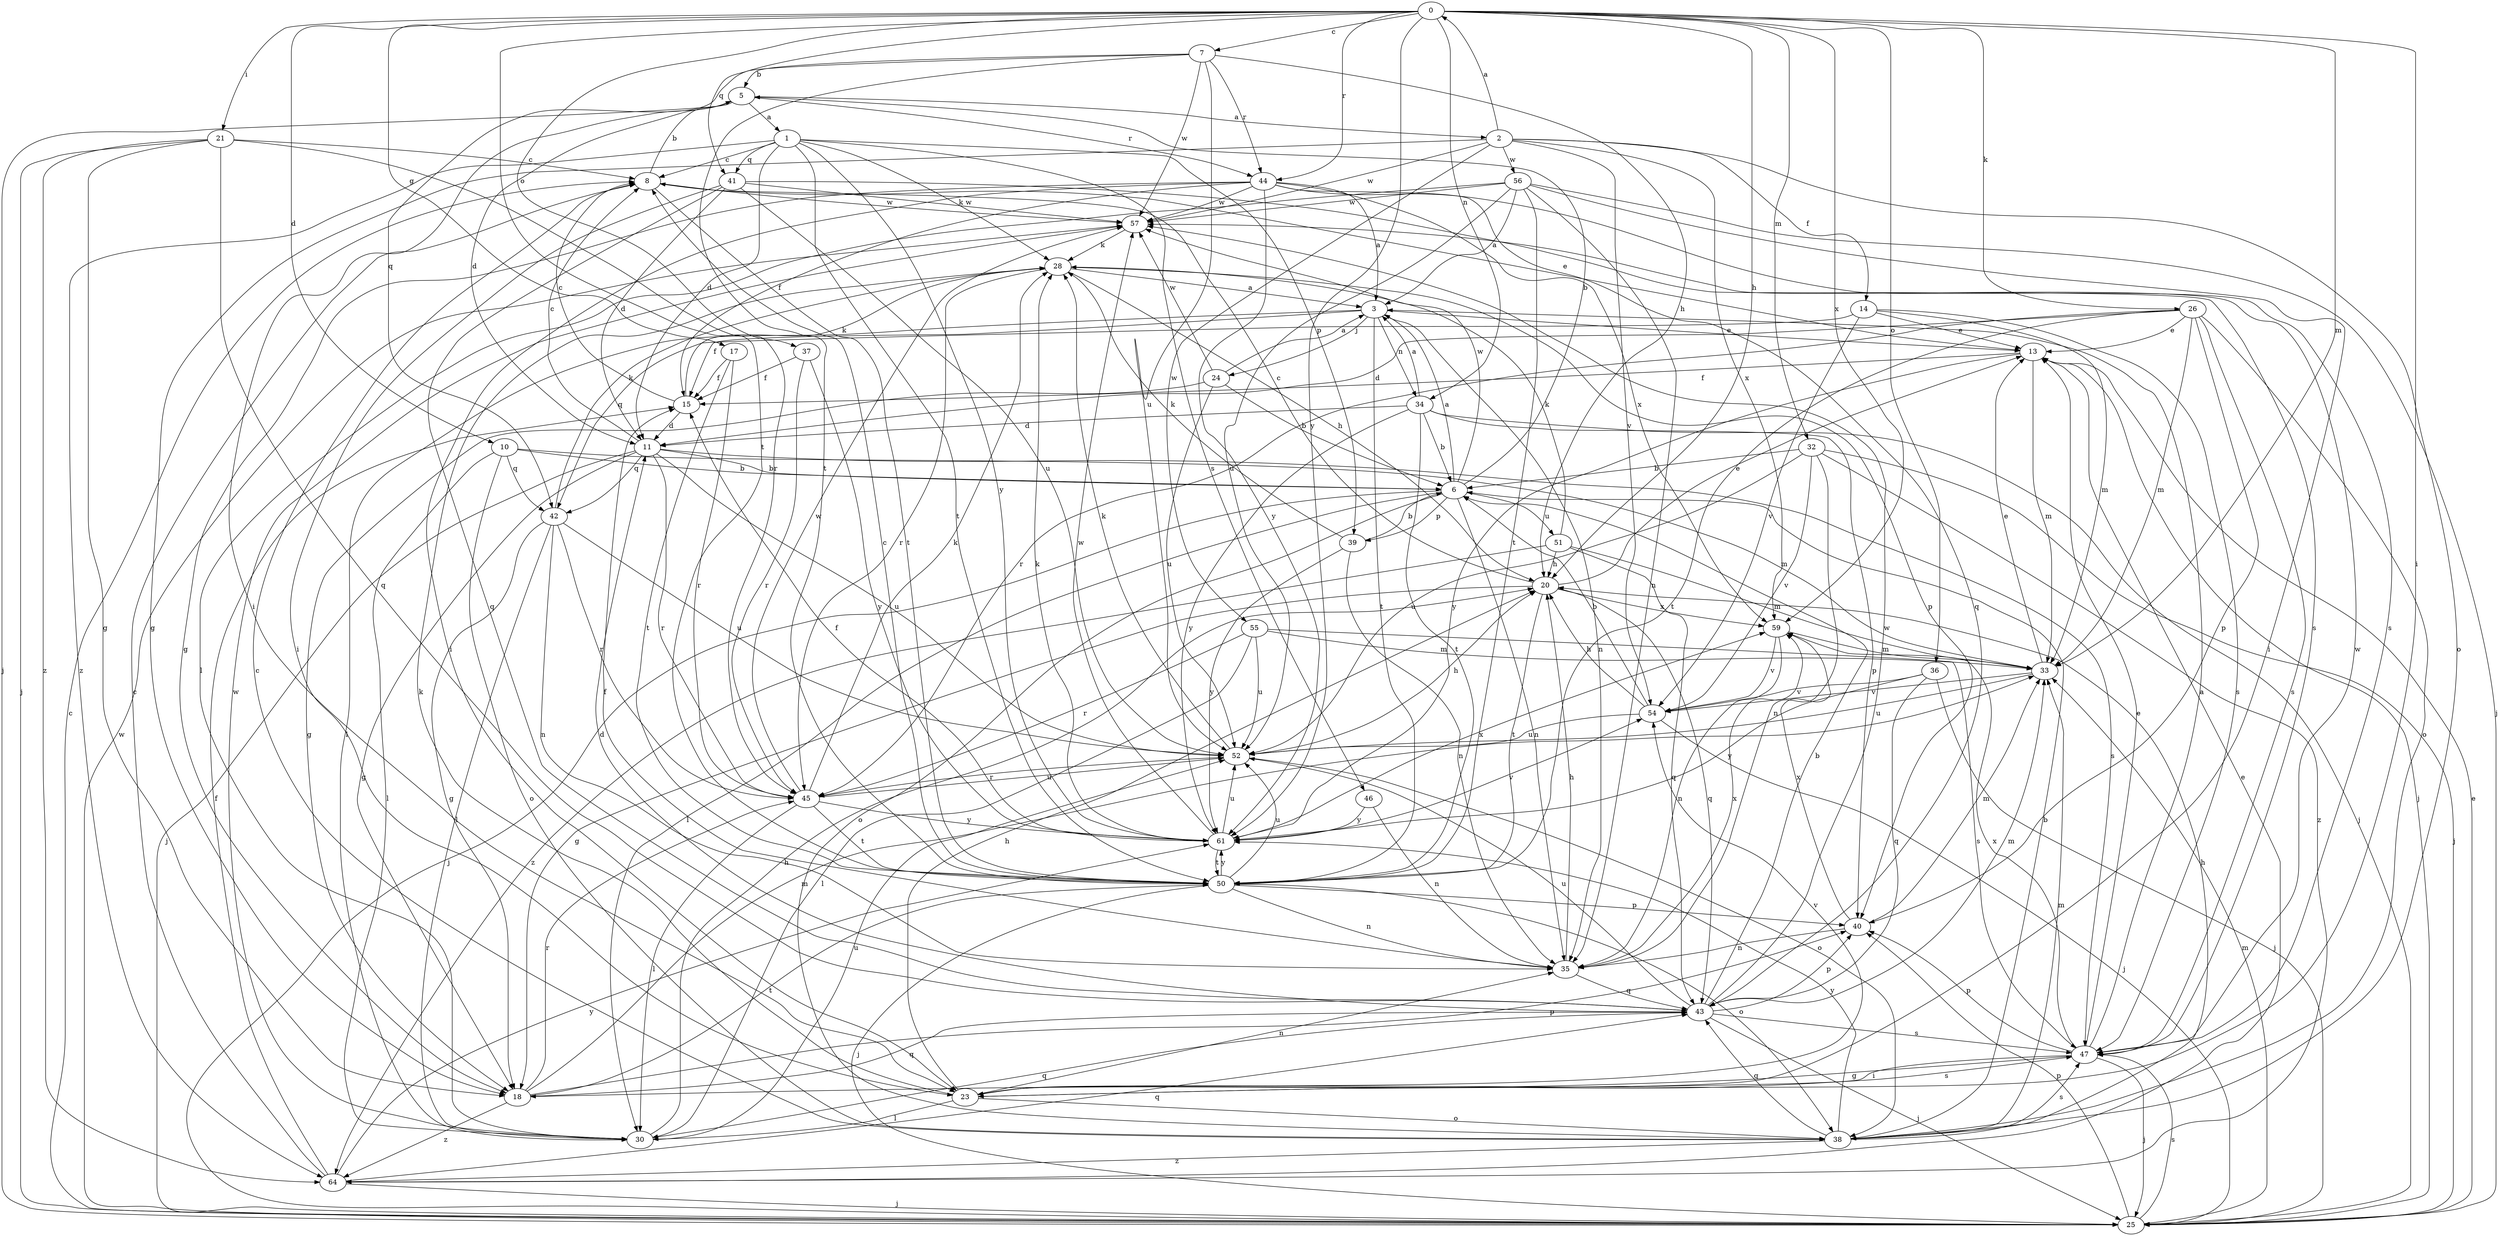 strict digraph  {
0;
1;
2;
3;
5;
6;
7;
8;
10;
11;
13;
14;
15;
17;
18;
20;
21;
23;
24;
25;
26;
28;
30;
32;
33;
34;
35;
36;
37;
38;
39;
40;
41;
42;
43;
44;
45;
46;
47;
50;
51;
52;
54;
55;
56;
57;
59;
61;
64;
0 -> 7  [label=c];
0 -> 10  [label=d];
0 -> 17  [label=g];
0 -> 20  [label=h];
0 -> 21  [label=i];
0 -> 23  [label=i];
0 -> 26  [label=k];
0 -> 32  [label=m];
0 -> 33  [label=m];
0 -> 34  [label=n];
0 -> 36  [label=o];
0 -> 37  [label=o];
0 -> 41  [label=q];
0 -> 44  [label=r];
0 -> 50  [label=t];
0 -> 59  [label=x];
0 -> 61  [label=y];
1 -> 8  [label=c];
1 -> 11  [label=d];
1 -> 28  [label=k];
1 -> 39  [label=p];
1 -> 41  [label=q];
1 -> 46  [label=s];
1 -> 50  [label=t];
1 -> 61  [label=y];
1 -> 64  [label=z];
2 -> 0  [label=a];
2 -> 14  [label=f];
2 -> 18  [label=g];
2 -> 38  [label=o];
2 -> 54  [label=v];
2 -> 55  [label=w];
2 -> 56  [label=w];
2 -> 57  [label=w];
2 -> 59  [label=x];
3 -> 13  [label=e];
3 -> 15  [label=f];
3 -> 24  [label=j];
3 -> 30  [label=l];
3 -> 34  [label=n];
3 -> 35  [label=n];
3 -> 50  [label=t];
5 -> 1  [label=a];
5 -> 2  [label=a];
5 -> 11  [label=d];
5 -> 23  [label=i];
5 -> 25  [label=j];
5 -> 44  [label=r];
6 -> 3  [label=a];
6 -> 5  [label=b];
6 -> 25  [label=j];
6 -> 30  [label=l];
6 -> 35  [label=n];
6 -> 38  [label=o];
6 -> 39  [label=p];
6 -> 51  [label=u];
6 -> 57  [label=w];
7 -> 5  [label=b];
7 -> 20  [label=h];
7 -> 42  [label=q];
7 -> 44  [label=r];
7 -> 50  [label=t];
7 -> 52  [label=u];
7 -> 57  [label=w];
8 -> 5  [label=b];
8 -> 13  [label=e];
8 -> 50  [label=t];
8 -> 57  [label=w];
10 -> 6  [label=b];
10 -> 30  [label=l];
10 -> 33  [label=m];
10 -> 38  [label=o];
10 -> 42  [label=q];
11 -> 6  [label=b];
11 -> 8  [label=c];
11 -> 18  [label=g];
11 -> 25  [label=j];
11 -> 42  [label=q];
11 -> 45  [label=r];
11 -> 47  [label=s];
11 -> 52  [label=u];
13 -> 15  [label=f];
13 -> 25  [label=j];
13 -> 33  [label=m];
13 -> 61  [label=y];
14 -> 13  [label=e];
14 -> 33  [label=m];
14 -> 42  [label=q];
14 -> 47  [label=s];
14 -> 54  [label=v];
15 -> 8  [label=c];
15 -> 11  [label=d];
15 -> 28  [label=k];
17 -> 15  [label=f];
17 -> 45  [label=r];
17 -> 50  [label=t];
18 -> 33  [label=m];
18 -> 40  [label=p];
18 -> 43  [label=q];
18 -> 45  [label=r];
18 -> 50  [label=t];
18 -> 64  [label=z];
20 -> 8  [label=c];
20 -> 13  [label=e];
20 -> 18  [label=g];
20 -> 43  [label=q];
20 -> 50  [label=t];
20 -> 59  [label=x];
21 -> 8  [label=c];
21 -> 18  [label=g];
21 -> 25  [label=j];
21 -> 43  [label=q];
21 -> 45  [label=r];
21 -> 64  [label=z];
23 -> 20  [label=h];
23 -> 28  [label=k];
23 -> 30  [label=l];
23 -> 35  [label=n];
23 -> 38  [label=o];
23 -> 47  [label=s];
23 -> 54  [label=v];
24 -> 3  [label=a];
24 -> 6  [label=b];
24 -> 18  [label=g];
24 -> 52  [label=u];
24 -> 57  [label=w];
25 -> 8  [label=c];
25 -> 13  [label=e];
25 -> 33  [label=m];
25 -> 40  [label=p];
25 -> 47  [label=s];
25 -> 57  [label=w];
26 -> 11  [label=d];
26 -> 13  [label=e];
26 -> 33  [label=m];
26 -> 38  [label=o];
26 -> 40  [label=p];
26 -> 45  [label=r];
26 -> 47  [label=s];
26 -> 50  [label=t];
28 -> 3  [label=a];
28 -> 20  [label=h];
28 -> 40  [label=p];
28 -> 45  [label=r];
30 -> 20  [label=h];
30 -> 43  [label=q];
30 -> 52  [label=u];
30 -> 57  [label=w];
32 -> 6  [label=b];
32 -> 25  [label=j];
32 -> 35  [label=n];
32 -> 52  [label=u];
32 -> 54  [label=v];
32 -> 64  [label=z];
33 -> 13  [label=e];
33 -> 52  [label=u];
33 -> 54  [label=v];
34 -> 3  [label=a];
34 -> 6  [label=b];
34 -> 11  [label=d];
34 -> 25  [label=j];
34 -> 40  [label=p];
34 -> 50  [label=t];
34 -> 61  [label=y];
35 -> 15  [label=f];
35 -> 20  [label=h];
35 -> 43  [label=q];
35 -> 59  [label=x];
36 -> 25  [label=j];
36 -> 43  [label=q];
36 -> 54  [label=v];
36 -> 61  [label=y];
37 -> 15  [label=f];
37 -> 45  [label=r];
37 -> 61  [label=y];
38 -> 6  [label=b];
38 -> 8  [label=c];
38 -> 20  [label=h];
38 -> 33  [label=m];
38 -> 43  [label=q];
38 -> 47  [label=s];
38 -> 61  [label=y];
38 -> 64  [label=z];
39 -> 6  [label=b];
39 -> 28  [label=k];
39 -> 35  [label=n];
39 -> 61  [label=y];
40 -> 33  [label=m];
40 -> 35  [label=n];
40 -> 59  [label=x];
41 -> 11  [label=d];
41 -> 23  [label=i];
41 -> 43  [label=q];
41 -> 47  [label=s];
41 -> 52  [label=u];
41 -> 57  [label=w];
42 -> 18  [label=g];
42 -> 28  [label=k];
42 -> 30  [label=l];
42 -> 35  [label=n];
42 -> 45  [label=r];
42 -> 52  [label=u];
43 -> 6  [label=b];
43 -> 11  [label=d];
43 -> 25  [label=j];
43 -> 33  [label=m];
43 -> 40  [label=p];
43 -> 47  [label=s];
43 -> 52  [label=u];
43 -> 57  [label=w];
44 -> 3  [label=a];
44 -> 15  [label=f];
44 -> 18  [label=g];
44 -> 23  [label=i];
44 -> 43  [label=q];
44 -> 47  [label=s];
44 -> 57  [label=w];
44 -> 59  [label=x];
44 -> 61  [label=y];
45 -> 28  [label=k];
45 -> 30  [label=l];
45 -> 50  [label=t];
45 -> 52  [label=u];
45 -> 57  [label=w];
45 -> 61  [label=y];
46 -> 35  [label=n];
46 -> 61  [label=y];
47 -> 3  [label=a];
47 -> 13  [label=e];
47 -> 18  [label=g];
47 -> 23  [label=i];
47 -> 25  [label=j];
47 -> 40  [label=p];
47 -> 57  [label=w];
47 -> 59  [label=x];
50 -> 8  [label=c];
50 -> 25  [label=j];
50 -> 35  [label=n];
50 -> 38  [label=o];
50 -> 40  [label=p];
50 -> 52  [label=u];
50 -> 61  [label=y];
51 -> 20  [label=h];
51 -> 28  [label=k];
51 -> 33  [label=m];
51 -> 43  [label=q];
51 -> 64  [label=z];
52 -> 20  [label=h];
52 -> 28  [label=k];
52 -> 38  [label=o];
52 -> 45  [label=r];
54 -> 6  [label=b];
54 -> 20  [label=h];
54 -> 25  [label=j];
54 -> 52  [label=u];
55 -> 30  [label=l];
55 -> 33  [label=m];
55 -> 45  [label=r];
55 -> 47  [label=s];
55 -> 52  [label=u];
56 -> 3  [label=a];
56 -> 23  [label=i];
56 -> 25  [label=j];
56 -> 30  [label=l];
56 -> 35  [label=n];
56 -> 50  [label=t];
56 -> 52  [label=u];
56 -> 57  [label=w];
57 -> 28  [label=k];
59 -> 33  [label=m];
59 -> 35  [label=n];
59 -> 54  [label=v];
61 -> 15  [label=f];
61 -> 28  [label=k];
61 -> 50  [label=t];
61 -> 52  [label=u];
61 -> 54  [label=v];
61 -> 57  [label=w];
61 -> 59  [label=x];
64 -> 8  [label=c];
64 -> 13  [label=e];
64 -> 15  [label=f];
64 -> 25  [label=j];
64 -> 43  [label=q];
64 -> 61  [label=y];
}
